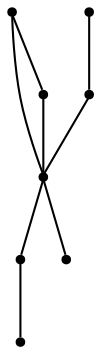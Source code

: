 graph {
  node [shape=point,comment="{\"directed\":false,\"doi\":\"10.1007/978-3-642-11805-0_10\",\"figure\":\"12 (10)\"}"]

  v0 [pos="1126.1499609481457,2554.970366477966"]
  v1 [pos="1126.1499609481457,2464.937613764676"]
  v2 [pos="1081.1164598509322,2464.937613764676"]
  v3 [pos="1036.0829905665196,2464.937677366083"]
  v4 [pos="1171.183430232558,2464.937677366083"]
  v5 [pos="1216.2169313297713,2464.937677366083"]
  v6 [pos="1171.183430232558,2509.953990121321"]
  v7 [pos="1126.1499609481457,2509.953990121321"]

  v0 -- v1 [id="-1",pos="1126.1499609481457,2554.970366477966 1108.0114789386128,2547.438369837674 1096.1693546738734,2529.6821289929476 1096.1693546738734,2509.9957126444033 1096.1693546738734,2490.3092962958594 1108.0114789386128,2472.552801045504 1126.1499609481457,2464.937613764676"]
  v0 -- v7 [id="-2",pos="1126.1499609481457,2554.970366477966 1126.1499609481457,2509.953990121321 1126.1499609481457,2509.953990121321 1126.1499609481457,2509.953990121321"]
  v1 -- v6 [id="-3",pos="1126.1499609481457,2464.937613764676 1171.183430232558,2509.953990121321 1171.183430232558,2509.953990121321 1171.183430232558,2509.953990121321"]
  v5 -- v4 [id="-4",pos="1216.2169313297713,2464.937677366083 1171.183430232558,2464.937677366083 1171.183430232558,2464.937677366083 1171.183430232558,2464.937677366083"]
  v4 -- v1 [id="-5",pos="1171.183430232558,2464.937677366083 1126.1499609481457,2464.937613764676 1126.1499609481457,2464.937613764676 1126.1499609481457,2464.937613764676"]
  v1 -- v2 [id="-6",pos="1126.1499609481457,2464.937613764676 1081.1164598509322,2464.937613764676 1081.1164598509322,2464.937613764676 1081.1164598509322,2464.937613764676"]
  v2 -- v3 [id="-7",pos="1081.1164598509322,2464.937613764676 1036.0829905665196,2464.937677366083 1036.0829905665196,2464.937677366083 1036.0829905665196,2464.937677366083"]
  v7 -- v1 [id="-8",pos="1126.1499609481457,2509.953990121321 1126.1499609481457,2464.937613764676 1126.1499609481457,2464.937613764676 1126.1499609481457,2464.937613764676"]
}